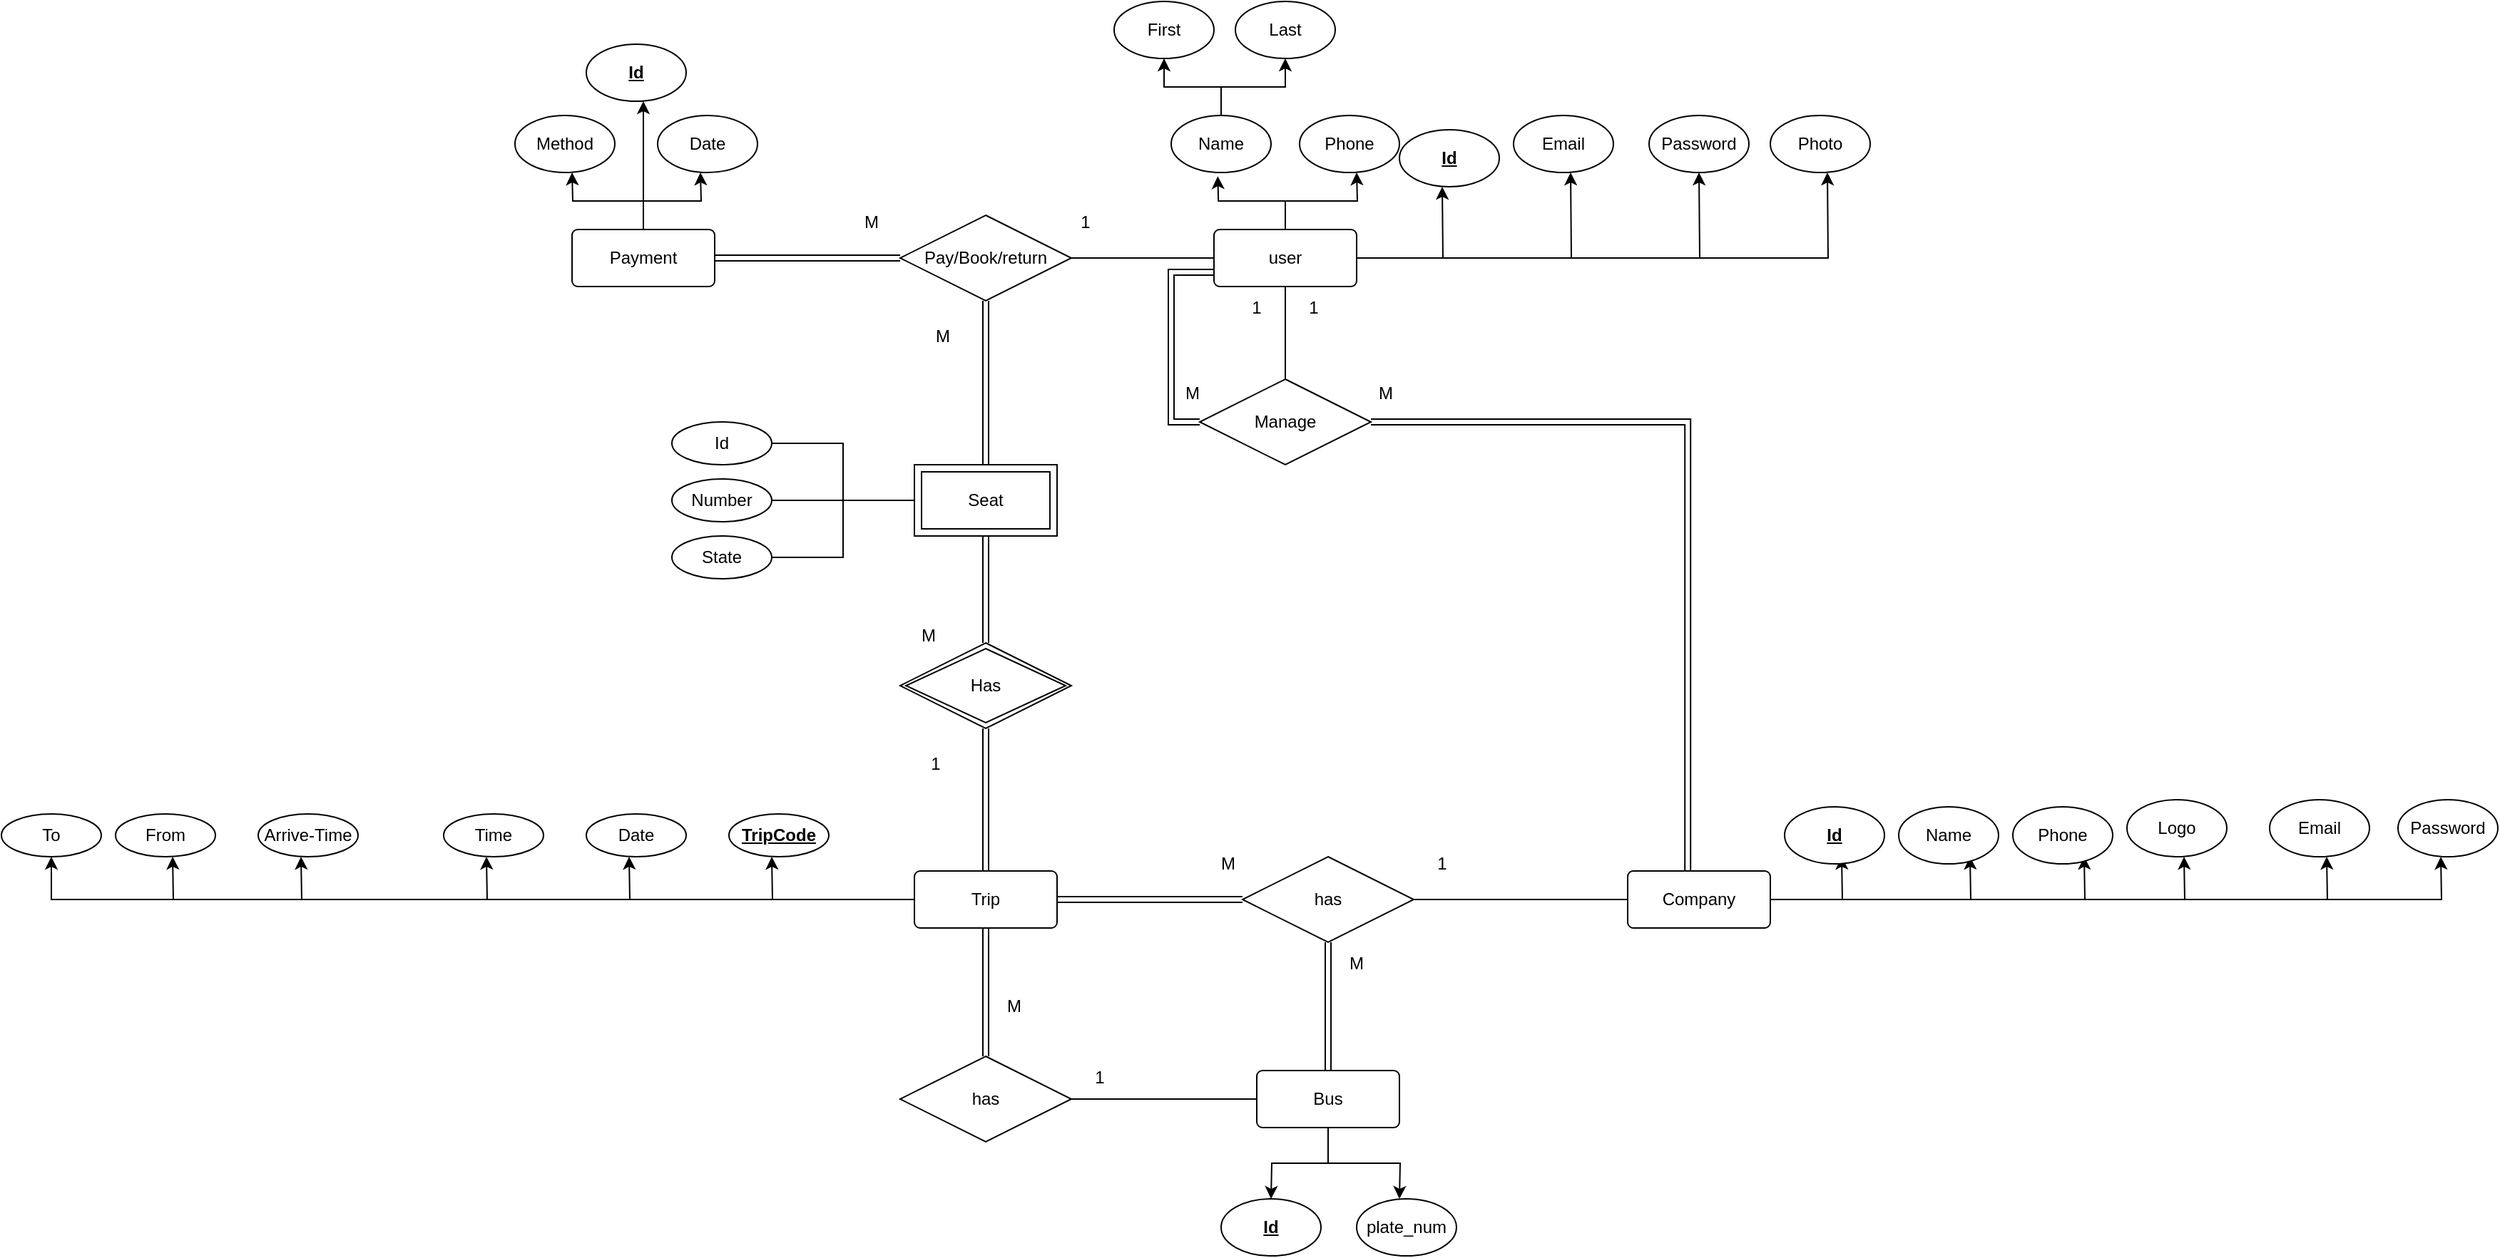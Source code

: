 <mxfile version="24.7.17">
  <diagram name="Page-1" id="MQ398dfTNf59D3E3QrM_">
    <mxGraphModel dx="1963" dy="512" grid="1" gridSize="10" guides="1" tooltips="1" connect="1" arrows="1" fold="1" page="1" pageScale="1" pageWidth="1100" pageHeight="1700" math="0" shadow="0">
      <root>
        <mxCell id="0" />
        <mxCell id="1" parent="0" />
        <mxCell id="6NEX0aoYP6lm-0NFqWW4-21" style="edgeStyle=orthogonalEdgeStyle;rounded=0;orthogonalLoop=1;jettySize=auto;html=1;entryX=1;entryY=0.5;entryDx=0;entryDy=0;endArrow=none;endFill=0;" parent="1" source="6NEX0aoYP6lm-0NFqWW4-20" target="6NEX0aoYP6lm-0NFqWW4-22" edge="1">
          <mxGeometry relative="1" as="geometry">
            <mxPoint x="630" y="470" as="targetPoint" />
          </mxGeometry>
        </mxCell>
        <mxCell id="6NEX0aoYP6lm-0NFqWW4-104" style="edgeStyle=orthogonalEdgeStyle;rounded=0;jumpStyle=none;orthogonalLoop=1;jettySize=auto;html=1;entryX=0.408;entryY=1.065;entryDx=0;entryDy=0;entryPerimeter=0;" parent="1" source="6NEX0aoYP6lm-0NFqWW4-20" edge="1">
          <mxGeometry relative="1" as="geometry">
            <mxPoint x="742.64" y="412.6" as="targetPoint" />
          </mxGeometry>
        </mxCell>
        <mxCell id="6NEX0aoYP6lm-0NFqWW4-111" style="edgeStyle=orthogonalEdgeStyle;rounded=0;jumpStyle=none;orthogonalLoop=1;jettySize=auto;html=1;" parent="1" source="6NEX0aoYP6lm-0NFqWW4-20" edge="1">
          <mxGeometry relative="1" as="geometry">
            <mxPoint x="840" y="410" as="targetPoint" />
          </mxGeometry>
        </mxCell>
        <mxCell id="6NEX0aoYP6lm-0NFqWW4-115" style="edgeStyle=orthogonalEdgeStyle;rounded=0;jumpStyle=none;orthogonalLoop=1;jettySize=auto;html=1;" parent="1" source="6NEX0aoYP6lm-0NFqWW4-20" edge="1">
          <mxGeometry relative="1" as="geometry">
            <mxPoint x="900" y="420" as="targetPoint" />
          </mxGeometry>
        </mxCell>
        <mxCell id="6NEX0aoYP6lm-0NFqWW4-122" style="edgeStyle=orthogonalEdgeStyle;rounded=0;jumpStyle=none;orthogonalLoop=1;jettySize=auto;html=1;" parent="1" source="6NEX0aoYP6lm-0NFqWW4-20" edge="1">
          <mxGeometry relative="1" as="geometry">
            <mxPoint x="990" y="410" as="targetPoint" />
          </mxGeometry>
        </mxCell>
        <mxCell id="6NEX0aoYP6lm-0NFqWW4-124" style="edgeStyle=orthogonalEdgeStyle;rounded=0;jumpStyle=none;orthogonalLoop=1;jettySize=auto;html=1;" parent="1" source="6NEX0aoYP6lm-0NFqWW4-20" edge="1">
          <mxGeometry relative="1" as="geometry">
            <mxPoint x="1080" y="410" as="targetPoint" />
          </mxGeometry>
        </mxCell>
        <mxCell id="6NEX0aoYP6lm-0NFqWW4-126" style="edgeStyle=orthogonalEdgeStyle;rounded=0;jumpStyle=none;orthogonalLoop=1;jettySize=auto;html=1;" parent="1" source="6NEX0aoYP6lm-0NFqWW4-20" edge="1">
          <mxGeometry relative="1" as="geometry">
            <mxPoint x="1170" y="410" as="targetPoint" />
          </mxGeometry>
        </mxCell>
        <mxCell id="6NEX0aoYP6lm-0NFqWW4-221" style="edgeStyle=orthogonalEdgeStyle;rounded=0;jumpStyle=none;orthogonalLoop=1;jettySize=auto;html=1;endArrow=none;endFill=0;entryX=0.5;entryY=0;entryDx=0;entryDy=0;" parent="1" source="6NEX0aoYP6lm-0NFqWW4-20" target="6NEX0aoYP6lm-0NFqWW4-222" edge="1">
          <mxGeometry relative="1" as="geometry">
            <mxPoint x="790" y="550" as="targetPoint" />
          </mxGeometry>
        </mxCell>
        <mxCell id="6NEX0aoYP6lm-0NFqWW4-20" value="user" style="rounded=1;arcSize=10;whiteSpace=wrap;html=1;align=center;" parent="1" vertex="1">
          <mxGeometry x="740" y="450" width="100" height="40" as="geometry" />
        </mxCell>
        <mxCell id="6NEX0aoYP6lm-0NFqWW4-23" style="edgeStyle=orthogonalEdgeStyle;rounded=0;orthogonalLoop=1;jettySize=auto;html=1;endArrow=none;endFill=0;shape=link;" parent="1" source="6NEX0aoYP6lm-0NFqWW4-22" edge="1">
          <mxGeometry relative="1" as="geometry">
            <mxPoint x="390" y="470" as="targetPoint" />
          </mxGeometry>
        </mxCell>
        <mxCell id="6NEX0aoYP6lm-0NFqWW4-25" style="edgeStyle=orthogonalEdgeStyle;rounded=0;orthogonalLoop=1;jettySize=auto;html=1;endArrow=none;endFill=0;shape=link;entryX=0.5;entryY=0;entryDx=0;entryDy=0;" parent="1" source="6NEX0aoYP6lm-0NFqWW4-22" target="6NEX0aoYP6lm-0NFqWW4-206" edge="1">
          <mxGeometry relative="1" as="geometry">
            <mxPoint x="580" y="595" as="targetPoint" />
          </mxGeometry>
        </mxCell>
        <mxCell id="6NEX0aoYP6lm-0NFqWW4-22" value="Pay/Book/return" style="rhombus;whiteSpace=wrap;html=1;" parent="1" vertex="1">
          <mxGeometry x="520" y="440" width="120" height="60" as="geometry" />
        </mxCell>
        <mxCell id="6NEX0aoYP6lm-0NFqWW4-130" style="edgeStyle=orthogonalEdgeStyle;rounded=0;jumpStyle=none;orthogonalLoop=1;jettySize=auto;html=1;" parent="1" source="6NEX0aoYP6lm-0NFqWW4-24" edge="1">
          <mxGeometry relative="1" as="geometry">
            <mxPoint x="290" y="410" as="targetPoint" />
          </mxGeometry>
        </mxCell>
        <mxCell id="6NEX0aoYP6lm-0NFqWW4-131" style="edgeStyle=orthogonalEdgeStyle;rounded=0;jumpStyle=none;orthogonalLoop=1;jettySize=auto;html=1;" parent="1" source="6NEX0aoYP6lm-0NFqWW4-24" edge="1">
          <mxGeometry relative="1" as="geometry">
            <mxPoint x="380" y="410" as="targetPoint" />
          </mxGeometry>
        </mxCell>
        <mxCell id="6NEX0aoYP6lm-0NFqWW4-132" style="edgeStyle=orthogonalEdgeStyle;rounded=0;jumpStyle=none;orthogonalLoop=1;jettySize=auto;html=1;" parent="1" edge="1">
          <mxGeometry relative="1" as="geometry">
            <mxPoint x="340" y="360" as="targetPoint" />
            <mxPoint x="340" y="430" as="sourcePoint" />
          </mxGeometry>
        </mxCell>
        <mxCell id="6NEX0aoYP6lm-0NFqWW4-24" value="Payment" style="rounded=1;arcSize=10;whiteSpace=wrap;html=1;align=center;" parent="1" vertex="1">
          <mxGeometry x="290" y="450" width="100" height="40" as="geometry" />
        </mxCell>
        <mxCell id="6NEX0aoYP6lm-0NFqWW4-102" style="edgeStyle=orthogonalEdgeStyle;rounded=0;jumpStyle=none;orthogonalLoop=1;jettySize=auto;html=1;entryX=0.5;entryY=1;entryDx=0;entryDy=0;endArrow=none;endFill=0;shape=link;" parent="1" edge="1">
          <mxGeometry relative="1" as="geometry">
            <mxPoint x="580" y="740" as="sourcePoint" />
            <mxPoint x="580" y="645" as="targetPoint" />
          </mxGeometry>
        </mxCell>
        <mxCell id="6NEX0aoYP6lm-0NFqWW4-101" style="edgeStyle=orthogonalEdgeStyle;rounded=0;jumpStyle=none;orthogonalLoop=1;jettySize=auto;html=1;entryX=0.5;entryY=1;entryDx=0;entryDy=0;endArrow=none;endFill=0;shape=link;" parent="1" source="6NEX0aoYP6lm-0NFqWW4-32" edge="1">
          <mxGeometry relative="1" as="geometry">
            <mxPoint x="580" y="800" as="targetPoint" />
          </mxGeometry>
        </mxCell>
        <mxCell id="6NEX0aoYP6lm-0NFqWW4-153" style="edgeStyle=orthogonalEdgeStyle;rounded=0;jumpStyle=none;orthogonalLoop=1;jettySize=auto;html=1;" parent="1" source="6NEX0aoYP6lm-0NFqWW4-32" edge="1">
          <mxGeometry relative="1" as="geometry">
            <mxPoint x="430" y="890" as="targetPoint" />
          </mxGeometry>
        </mxCell>
        <mxCell id="6NEX0aoYP6lm-0NFqWW4-154" style="edgeStyle=orthogonalEdgeStyle;rounded=0;jumpStyle=none;orthogonalLoop=1;jettySize=auto;html=1;" parent="1" source="6NEX0aoYP6lm-0NFqWW4-32" edge="1">
          <mxGeometry relative="1" as="geometry">
            <mxPoint x="330" y="890" as="targetPoint" />
          </mxGeometry>
        </mxCell>
        <mxCell id="6NEX0aoYP6lm-0NFqWW4-155" style="edgeStyle=orthogonalEdgeStyle;rounded=0;jumpStyle=none;orthogonalLoop=1;jettySize=auto;html=1;" parent="1" source="6NEX0aoYP6lm-0NFqWW4-32" edge="1">
          <mxGeometry relative="1" as="geometry">
            <mxPoint x="230" y="890" as="targetPoint" />
          </mxGeometry>
        </mxCell>
        <mxCell id="6NEX0aoYP6lm-0NFqWW4-156" style="edgeStyle=orthogonalEdgeStyle;rounded=0;jumpStyle=none;orthogonalLoop=1;jettySize=auto;html=1;" parent="1" source="6NEX0aoYP6lm-0NFqWW4-32" edge="1">
          <mxGeometry relative="1" as="geometry">
            <mxPoint x="100" y="890" as="targetPoint" />
          </mxGeometry>
        </mxCell>
        <mxCell id="PSa6jRdPlmViQkSead_B-1" style="edgeStyle=orthogonalEdgeStyle;rounded=0;orthogonalLoop=1;jettySize=auto;html=1;" edge="1" parent="1" source="6NEX0aoYP6lm-0NFqWW4-32">
          <mxGeometry relative="1" as="geometry">
            <mxPoint x="10.0" y="890" as="targetPoint" />
          </mxGeometry>
        </mxCell>
        <mxCell id="PSa6jRdPlmViQkSead_B-2" style="edgeStyle=orthogonalEdgeStyle;rounded=0;orthogonalLoop=1;jettySize=auto;html=1;" edge="1" parent="1" source="6NEX0aoYP6lm-0NFqWW4-32" target="6NEX0aoYP6lm-0NFqWW4-150">
          <mxGeometry relative="1" as="geometry" />
        </mxCell>
        <mxCell id="6NEX0aoYP6lm-0NFqWW4-32" value="Trip" style="rounded=1;arcSize=10;whiteSpace=wrap;html=1;align=center;" parent="1" vertex="1">
          <mxGeometry x="530" y="900" width="100" height="40" as="geometry" />
        </mxCell>
        <mxCell id="6NEX0aoYP6lm-0NFqWW4-99" style="edgeStyle=orthogonalEdgeStyle;rounded=0;jumpStyle=none;orthogonalLoop=1;jettySize=auto;html=1;entryX=1;entryY=0.5;entryDx=0;entryDy=0;endArrow=none;endFill=0;shape=link;" parent="1" source="6NEX0aoYP6lm-0NFqWW4-71" target="6NEX0aoYP6lm-0NFqWW4-32" edge="1">
          <mxGeometry relative="1" as="geometry" />
        </mxCell>
        <mxCell id="PQeOe0hqCzcliAoFy8cA-1" style="edgeStyle=orthogonalEdgeStyle;rounded=0;orthogonalLoop=1;jettySize=auto;html=1;shape=link;" parent="1" source="6NEX0aoYP6lm-0NFqWW4-71" edge="1">
          <mxGeometry relative="1" as="geometry">
            <mxPoint x="820" y="1040" as="targetPoint" />
          </mxGeometry>
        </mxCell>
        <mxCell id="6NEX0aoYP6lm-0NFqWW4-71" value="has" style="rhombus;whiteSpace=wrap;html=1;" parent="1" vertex="1">
          <mxGeometry x="760" y="890" width="120" height="60" as="geometry" />
        </mxCell>
        <mxCell id="6NEX0aoYP6lm-0NFqWW4-100" style="edgeStyle=orthogonalEdgeStyle;rounded=0;jumpStyle=none;orthogonalLoop=1;jettySize=auto;html=1;entryX=1;entryY=0.5;entryDx=0;entryDy=0;endArrow=none;endFill=0;" parent="1" source="6NEX0aoYP6lm-0NFqWW4-73" target="6NEX0aoYP6lm-0NFqWW4-71" edge="1">
          <mxGeometry relative="1" as="geometry" />
        </mxCell>
        <mxCell id="6NEX0aoYP6lm-0NFqWW4-163" style="edgeStyle=orthogonalEdgeStyle;rounded=0;jumpStyle=none;orthogonalLoop=1;jettySize=auto;html=1;" parent="1" source="6NEX0aoYP6lm-0NFqWW4-73" edge="1">
          <mxGeometry relative="1" as="geometry">
            <mxPoint x="1270" y="890" as="targetPoint" />
          </mxGeometry>
        </mxCell>
        <mxCell id="6NEX0aoYP6lm-0NFqWW4-164" style="edgeStyle=orthogonalEdgeStyle;rounded=0;jumpStyle=none;orthogonalLoop=1;jettySize=auto;html=1;" parent="1" source="6NEX0aoYP6lm-0NFqWW4-73" edge="1">
          <mxGeometry relative="1" as="geometry">
            <mxPoint x="1350" y="890" as="targetPoint" />
          </mxGeometry>
        </mxCell>
        <mxCell id="6NEX0aoYP6lm-0NFqWW4-165" style="edgeStyle=orthogonalEdgeStyle;rounded=0;jumpStyle=none;orthogonalLoop=1;jettySize=auto;html=1;" parent="1" source="6NEX0aoYP6lm-0NFqWW4-73" edge="1">
          <mxGeometry relative="1" as="geometry">
            <mxPoint x="1420" y="890" as="targetPoint" />
          </mxGeometry>
        </mxCell>
        <mxCell id="6NEX0aoYP6lm-0NFqWW4-169" style="edgeStyle=orthogonalEdgeStyle;rounded=0;jumpStyle=none;orthogonalLoop=1;jettySize=auto;html=1;" parent="1" source="6NEX0aoYP6lm-0NFqWW4-73" edge="1">
          <mxGeometry relative="1" as="geometry">
            <mxPoint x="1520" y="890" as="targetPoint" />
          </mxGeometry>
        </mxCell>
        <mxCell id="6NEX0aoYP6lm-0NFqWW4-171" style="edgeStyle=orthogonalEdgeStyle;rounded=0;jumpStyle=none;orthogonalLoop=1;jettySize=auto;html=1;" parent="1" source="6NEX0aoYP6lm-0NFqWW4-73" edge="1">
          <mxGeometry relative="1" as="geometry">
            <mxPoint x="1600" y="890" as="targetPoint" />
          </mxGeometry>
        </mxCell>
        <mxCell id="PSa6jRdPlmViQkSead_B-16" style="edgeStyle=orthogonalEdgeStyle;rounded=0;orthogonalLoop=1;jettySize=auto;html=1;" edge="1" parent="1" source="6NEX0aoYP6lm-0NFqWW4-73">
          <mxGeometry relative="1" as="geometry">
            <mxPoint x="1180" y="890" as="targetPoint" />
          </mxGeometry>
        </mxCell>
        <mxCell id="6NEX0aoYP6lm-0NFqWW4-73" value="Company" style="rounded=1;arcSize=10;whiteSpace=wrap;html=1;align=center;" parent="1" vertex="1">
          <mxGeometry x="1030" y="900" width="100" height="40" as="geometry" />
        </mxCell>
        <mxCell id="6NEX0aoYP6lm-0NFqWW4-128" value="Method" style="ellipse;whiteSpace=wrap;html=1;" parent="1" vertex="1">
          <mxGeometry x="250" y="370" width="70" height="40" as="geometry" />
        </mxCell>
        <mxCell id="6NEX0aoYP6lm-0NFqWW4-129" value="Date" style="ellipse;whiteSpace=wrap;html=1;" parent="1" vertex="1">
          <mxGeometry x="350" y="370" width="70" height="40" as="geometry" />
        </mxCell>
        <mxCell id="6NEX0aoYP6lm-0NFqWW4-133" value="&lt;b&gt;&lt;u&gt;Id&lt;/u&gt;&lt;/b&gt;" style="ellipse;whiteSpace=wrap;html=1;" parent="1" vertex="1">
          <mxGeometry x="300" y="320" width="70" height="40" as="geometry" />
        </mxCell>
        <mxCell id="6NEX0aoYP6lm-0NFqWW4-139" value="Number" style="ellipse;whiteSpace=wrap;html=1;" parent="1" vertex="1">
          <mxGeometry x="360" y="625" width="70" height="30" as="geometry" />
        </mxCell>
        <mxCell id="6NEX0aoYP6lm-0NFqWW4-140" value="State" style="ellipse;whiteSpace=wrap;html=1;" parent="1" vertex="1">
          <mxGeometry x="360" y="665" width="70" height="30" as="geometry" />
        </mxCell>
        <mxCell id="6NEX0aoYP6lm-0NFqWW4-144" value="Id" style="ellipse;whiteSpace=wrap;html=1;" parent="1" vertex="1">
          <mxGeometry x="360" y="585" width="70" height="30" as="geometry" />
        </mxCell>
        <mxCell id="6NEX0aoYP6lm-0NFqWW4-149" value="From" style="ellipse;whiteSpace=wrap;html=1;" parent="1" vertex="1">
          <mxGeometry x="-30" y="860" width="70" height="30" as="geometry" />
        </mxCell>
        <mxCell id="6NEX0aoYP6lm-0NFqWW4-150" value="To" style="ellipse;whiteSpace=wrap;html=1;" parent="1" vertex="1">
          <mxGeometry x="-110" y="860" width="70" height="30" as="geometry" />
        </mxCell>
        <mxCell id="6NEX0aoYP6lm-0NFqWW4-158" value="&lt;b&gt;&lt;u&gt;TripCode&lt;/u&gt;&lt;/b&gt;" style="ellipse;whiteSpace=wrap;html=1;" parent="1" vertex="1">
          <mxGeometry x="400" y="860" width="70" height="30" as="geometry" />
        </mxCell>
        <mxCell id="6NEX0aoYP6lm-0NFqWW4-159" value="Date" style="ellipse;whiteSpace=wrap;html=1;" parent="1" vertex="1">
          <mxGeometry x="300" y="860" width="70" height="30" as="geometry" />
        </mxCell>
        <mxCell id="6NEX0aoYP6lm-0NFqWW4-160" value="Time" style="ellipse;whiteSpace=wrap;html=1;" parent="1" vertex="1">
          <mxGeometry x="200" y="860" width="70" height="30" as="geometry" />
        </mxCell>
        <mxCell id="6NEX0aoYP6lm-0NFqWW4-161" value="Arrive-Time" style="ellipse;whiteSpace=wrap;html=1;" parent="1" vertex="1">
          <mxGeometry x="70" y="860" width="70" height="30" as="geometry" />
        </mxCell>
        <mxCell id="6NEX0aoYP6lm-0NFqWW4-166" value="Name" style="ellipse;whiteSpace=wrap;html=1;" parent="1" vertex="1">
          <mxGeometry x="1220" y="855" width="70" height="40" as="geometry" />
        </mxCell>
        <mxCell id="6NEX0aoYP6lm-0NFqWW4-167" value="Phone" style="ellipse;whiteSpace=wrap;html=1;" parent="1" vertex="1">
          <mxGeometry x="1300" y="855" width="70" height="40" as="geometry" />
        </mxCell>
        <mxCell id="6NEX0aoYP6lm-0NFqWW4-168" value="Logo" style="ellipse;whiteSpace=wrap;html=1;" parent="1" vertex="1">
          <mxGeometry x="1380" y="850" width="70" height="40" as="geometry" />
        </mxCell>
        <mxCell id="6NEX0aoYP6lm-0NFqWW4-170" value="Email" style="ellipse;whiteSpace=wrap;html=1;" parent="1" vertex="1">
          <mxGeometry x="1480" y="850" width="70" height="40" as="geometry" />
        </mxCell>
        <mxCell id="6NEX0aoYP6lm-0NFqWW4-172" value="Password" style="ellipse;whiteSpace=wrap;html=1;" parent="1" vertex="1">
          <mxGeometry x="1570" y="850" width="70" height="40" as="geometry" />
        </mxCell>
        <mxCell id="6NEX0aoYP6lm-0NFqWW4-173" value="1" style="text;html=1;strokeColor=none;fillColor=none;align=center;verticalAlign=middle;whiteSpace=wrap;rounded=0;" parent="1" vertex="1">
          <mxGeometry x="620" y="430" width="60" height="30" as="geometry" />
        </mxCell>
        <mxCell id="6NEX0aoYP6lm-0NFqWW4-174" value="M" style="text;html=1;strokeColor=none;fillColor=none;align=center;verticalAlign=middle;whiteSpace=wrap;rounded=0;" parent="1" vertex="1">
          <mxGeometry x="470" y="430" width="60" height="30" as="geometry" />
        </mxCell>
        <mxCell id="6NEX0aoYP6lm-0NFqWW4-175" value="M" style="text;html=1;strokeColor=none;fillColor=none;align=center;verticalAlign=middle;whiteSpace=wrap;rounded=0;" parent="1" vertex="1">
          <mxGeometry x="520" y="510" width="60" height="30" as="geometry" />
        </mxCell>
        <mxCell id="6NEX0aoYP6lm-0NFqWW4-176" value="1" style="text;html=1;strokeColor=none;fillColor=none;align=center;verticalAlign=middle;whiteSpace=wrap;rounded=0;" parent="1" vertex="1">
          <mxGeometry x="515" y="810" width="60" height="30" as="geometry" />
        </mxCell>
        <mxCell id="6NEX0aoYP6lm-0NFqWW4-177" value="M" style="text;html=1;strokeColor=none;fillColor=none;align=center;verticalAlign=middle;whiteSpace=wrap;rounded=0;" parent="1" vertex="1">
          <mxGeometry x="510" y="720" width="60" height="30" as="geometry" />
        </mxCell>
        <mxCell id="6NEX0aoYP6lm-0NFqWW4-178" value="1" style="text;html=1;strokeColor=none;fillColor=none;align=center;verticalAlign=middle;whiteSpace=wrap;rounded=0;" parent="1" vertex="1">
          <mxGeometry x="870" y="880" width="60" height="30" as="geometry" />
        </mxCell>
        <mxCell id="6NEX0aoYP6lm-0NFqWW4-179" value="M" style="text;html=1;strokeColor=none;fillColor=none;align=center;verticalAlign=middle;whiteSpace=wrap;rounded=0;" parent="1" vertex="1">
          <mxGeometry x="720" y="880" width="60" height="30" as="geometry" />
        </mxCell>
        <mxCell id="6NEX0aoYP6lm-0NFqWW4-181" value="&lt;b&gt;&lt;u&gt;Id&lt;/u&gt;&lt;/b&gt;" style="ellipse;whiteSpace=wrap;html=1;" parent="1" vertex="1">
          <mxGeometry x="1140" y="855" width="70" height="40" as="geometry" />
        </mxCell>
        <mxCell id="6NEX0aoYP6lm-0NFqWW4-207" style="edgeStyle=orthogonalEdgeStyle;rounded=0;jumpStyle=none;orthogonalLoop=1;jettySize=auto;html=1;entryX=1;entryY=0.5;entryDx=0;entryDy=0;endArrow=none;endFill=0;" parent="1" source="6NEX0aoYP6lm-0NFqWW4-206" target="6NEX0aoYP6lm-0NFqWW4-144" edge="1">
          <mxGeometry relative="1" as="geometry" />
        </mxCell>
        <mxCell id="6NEX0aoYP6lm-0NFqWW4-208" style="edgeStyle=orthogonalEdgeStyle;rounded=0;jumpStyle=none;orthogonalLoop=1;jettySize=auto;html=1;entryX=1;entryY=0.5;entryDx=0;entryDy=0;endArrow=none;endFill=0;" parent="1" source="6NEX0aoYP6lm-0NFqWW4-206" target="6NEX0aoYP6lm-0NFqWW4-139" edge="1">
          <mxGeometry relative="1" as="geometry" />
        </mxCell>
        <mxCell id="6NEX0aoYP6lm-0NFqWW4-209" style="edgeStyle=orthogonalEdgeStyle;rounded=0;jumpStyle=none;orthogonalLoop=1;jettySize=auto;html=1;endArrow=none;endFill=0;" parent="1" source="6NEX0aoYP6lm-0NFqWW4-206" target="6NEX0aoYP6lm-0NFqWW4-140" edge="1">
          <mxGeometry relative="1" as="geometry" />
        </mxCell>
        <mxCell id="6NEX0aoYP6lm-0NFqWW4-206" value="Seat" style="shape=ext;margin=3;double=1;whiteSpace=wrap;html=1;align=center;fillStyle=auto;" parent="1" vertex="1">
          <mxGeometry x="530" y="615" width="100" height="50" as="geometry" />
        </mxCell>
        <mxCell id="6NEX0aoYP6lm-0NFqWW4-210" value="Has" style="shape=rhombus;double=1;perimeter=rhombusPerimeter;whiteSpace=wrap;html=1;align=center;fillStyle=auto;" parent="1" vertex="1">
          <mxGeometry x="520" y="740" width="120" height="60" as="geometry" />
        </mxCell>
        <mxCell id="6NEX0aoYP6lm-0NFqWW4-211" value="First" style="ellipse;whiteSpace=wrap;html=1;" parent="1" vertex="1">
          <mxGeometry x="670" y="290" width="70" height="40" as="geometry" />
        </mxCell>
        <mxCell id="6NEX0aoYP6lm-0NFqWW4-212" value="Last" style="ellipse;whiteSpace=wrap;html=1;" parent="1" vertex="1">
          <mxGeometry x="755" y="290" width="70" height="40" as="geometry" />
        </mxCell>
        <mxCell id="6NEX0aoYP6lm-0NFqWW4-213" value="Phone" style="ellipse;whiteSpace=wrap;html=1;" parent="1" vertex="1">
          <mxGeometry x="800" y="370" width="70" height="40" as="geometry" />
        </mxCell>
        <mxCell id="6NEX0aoYP6lm-0NFqWW4-214" style="edgeStyle=orthogonalEdgeStyle;rounded=0;jumpStyle=none;orthogonalLoop=1;jettySize=auto;html=1;entryX=0.5;entryY=1;entryDx=0;entryDy=0;" parent="1" source="6NEX0aoYP6lm-0NFqWW4-216" target="6NEX0aoYP6lm-0NFqWW4-211" edge="1">
          <mxGeometry relative="1" as="geometry" />
        </mxCell>
        <mxCell id="6NEX0aoYP6lm-0NFqWW4-215" style="edgeStyle=orthogonalEdgeStyle;rounded=0;jumpStyle=none;orthogonalLoop=1;jettySize=auto;html=1;entryX=0.5;entryY=1;entryDx=0;entryDy=0;" parent="1" source="6NEX0aoYP6lm-0NFqWW4-216" target="6NEX0aoYP6lm-0NFqWW4-212" edge="1">
          <mxGeometry relative="1" as="geometry" />
        </mxCell>
        <mxCell id="6NEX0aoYP6lm-0NFqWW4-216" value="Name" style="ellipse;whiteSpace=wrap;html=1;" parent="1" vertex="1">
          <mxGeometry x="710" y="370" width="70" height="40" as="geometry" />
        </mxCell>
        <mxCell id="6NEX0aoYP6lm-0NFqWW4-217" value="&lt;b&gt;&lt;u&gt;Id&lt;/u&gt;&lt;/b&gt;" style="ellipse;whiteSpace=wrap;html=1;" parent="1" vertex="1">
          <mxGeometry x="870" y="380" width="70" height="40" as="geometry" />
        </mxCell>
        <mxCell id="6NEX0aoYP6lm-0NFqWW4-218" value="Email" style="ellipse;whiteSpace=wrap;html=1;" parent="1" vertex="1">
          <mxGeometry x="950" y="370" width="70" height="40" as="geometry" />
        </mxCell>
        <mxCell id="6NEX0aoYP6lm-0NFqWW4-219" value="Password" style="ellipse;whiteSpace=wrap;html=1;" parent="1" vertex="1">
          <mxGeometry x="1045" y="370" width="70" height="40" as="geometry" />
        </mxCell>
        <mxCell id="6NEX0aoYP6lm-0NFqWW4-220" value="Photo" style="ellipse;whiteSpace=wrap;html=1;" parent="1" vertex="1">
          <mxGeometry x="1130" y="370" width="70" height="40" as="geometry" />
        </mxCell>
        <mxCell id="6NEX0aoYP6lm-0NFqWW4-223" style="edgeStyle=orthogonalEdgeStyle;rounded=0;jumpStyle=none;orthogonalLoop=1;jettySize=auto;html=1;exitX=0;exitY=0.5;exitDx=0;exitDy=0;entryX=0;entryY=0.75;entryDx=0;entryDy=0;endArrow=none;endFill=0;shape=link;" parent="1" source="6NEX0aoYP6lm-0NFqWW4-222" target="6NEX0aoYP6lm-0NFqWW4-20" edge="1">
          <mxGeometry relative="1" as="geometry" />
        </mxCell>
        <mxCell id="6NEX0aoYP6lm-0NFqWW4-224" style="edgeStyle=orthogonalEdgeStyle;rounded=0;jumpStyle=none;orthogonalLoop=1;jettySize=auto;html=1;entryX=0.421;entryY=-0.003;entryDx=0;entryDy=0;endArrow=none;endFill=0;shape=link;entryPerimeter=0;" parent="1" source="6NEX0aoYP6lm-0NFqWW4-222" target="6NEX0aoYP6lm-0NFqWW4-73" edge="1">
          <mxGeometry relative="1" as="geometry" />
        </mxCell>
        <mxCell id="6NEX0aoYP6lm-0NFqWW4-222" value="Manage" style="rhombus;whiteSpace=wrap;html=1;" parent="1" vertex="1">
          <mxGeometry x="730" y="555" width="120" height="60" as="geometry" />
        </mxCell>
        <mxCell id="6NEX0aoYP6lm-0NFqWW4-227" value="1" style="text;html=1;strokeColor=none;fillColor=none;align=center;verticalAlign=middle;whiteSpace=wrap;rounded=0;" parent="1" vertex="1">
          <mxGeometry x="740" y="490" width="60" height="30" as="geometry" />
        </mxCell>
        <mxCell id="6NEX0aoYP6lm-0NFqWW4-228" value="M" style="text;html=1;strokeColor=none;fillColor=none;align=center;verticalAlign=middle;whiteSpace=wrap;rounded=0;" parent="1" vertex="1">
          <mxGeometry x="695" y="550" width="60" height="30" as="geometry" />
        </mxCell>
        <mxCell id="6NEX0aoYP6lm-0NFqWW4-229" value="M" style="text;html=1;align=center;verticalAlign=middle;resizable=0;points=[];autosize=1;strokeColor=none;fillColor=none;" parent="1" vertex="1">
          <mxGeometry x="845" y="550" width="30" height="30" as="geometry" />
        </mxCell>
        <mxCell id="6NEX0aoYP6lm-0NFqWW4-230" value="1" style="text;html=1;strokeColor=none;fillColor=none;align=center;verticalAlign=middle;whiteSpace=wrap;rounded=0;" parent="1" vertex="1">
          <mxGeometry x="780" y="490" width="60" height="30" as="geometry" />
        </mxCell>
        <mxCell id="PSa6jRdPlmViQkSead_B-3" style="edgeStyle=orthogonalEdgeStyle;rounded=0;orthogonalLoop=1;jettySize=auto;html=1;entryX=1;entryY=0.5;entryDx=0;entryDy=0;endArrow=none;endFill=0;" edge="1" parent="1" source="PQeOe0hqCzcliAoFy8cA-2" target="PSa6jRdPlmViQkSead_B-4">
          <mxGeometry relative="1" as="geometry">
            <mxPoint x="670" y="1060" as="targetPoint" />
          </mxGeometry>
        </mxCell>
        <mxCell id="PSa6jRdPlmViQkSead_B-10" style="edgeStyle=orthogonalEdgeStyle;rounded=0;orthogonalLoop=1;jettySize=auto;html=1;" edge="1" parent="1" source="PQeOe0hqCzcliAoFy8cA-2">
          <mxGeometry relative="1" as="geometry">
            <mxPoint x="780" y="1130" as="targetPoint" />
          </mxGeometry>
        </mxCell>
        <mxCell id="PSa6jRdPlmViQkSead_B-11" style="edgeStyle=orthogonalEdgeStyle;rounded=0;orthogonalLoop=1;jettySize=auto;html=1;" edge="1" parent="1" source="PQeOe0hqCzcliAoFy8cA-2">
          <mxGeometry relative="1" as="geometry">
            <mxPoint x="870" y="1130" as="targetPoint" />
          </mxGeometry>
        </mxCell>
        <mxCell id="PQeOe0hqCzcliAoFy8cA-2" value="Bus" style="rounded=1;arcSize=10;whiteSpace=wrap;html=1;align=center;" parent="1" vertex="1">
          <mxGeometry x="770" y="1040" width="100" height="40" as="geometry" />
        </mxCell>
        <mxCell id="PSa6jRdPlmViQkSead_B-6" style="edgeStyle=orthogonalEdgeStyle;rounded=0;orthogonalLoop=1;jettySize=auto;html=1;entryX=0.5;entryY=1;entryDx=0;entryDy=0;endArrow=none;endFill=0;shape=link;" edge="1" parent="1" source="PSa6jRdPlmViQkSead_B-4" target="6NEX0aoYP6lm-0NFqWW4-32">
          <mxGeometry relative="1" as="geometry" />
        </mxCell>
        <mxCell id="PSa6jRdPlmViQkSead_B-4" value="has" style="rhombus;whiteSpace=wrap;html=1;" vertex="1" parent="1">
          <mxGeometry x="520" y="1030" width="120" height="60" as="geometry" />
        </mxCell>
        <mxCell id="PSa6jRdPlmViQkSead_B-7" value="M" style="text;html=1;strokeColor=none;fillColor=none;align=center;verticalAlign=middle;whiteSpace=wrap;rounded=0;" vertex="1" parent="1">
          <mxGeometry x="810" y="950" width="60" height="30" as="geometry" />
        </mxCell>
        <mxCell id="PSa6jRdPlmViQkSead_B-8" value="1" style="text;html=1;strokeColor=none;fillColor=none;align=center;verticalAlign=middle;whiteSpace=wrap;rounded=0;" vertex="1" parent="1">
          <mxGeometry x="630" y="1030" width="60" height="30" as="geometry" />
        </mxCell>
        <mxCell id="PSa6jRdPlmViQkSead_B-9" value="M" style="text;html=1;strokeColor=none;fillColor=none;align=center;verticalAlign=middle;whiteSpace=wrap;rounded=0;" vertex="1" parent="1">
          <mxGeometry x="570" y="980" width="60" height="30" as="geometry" />
        </mxCell>
        <mxCell id="PSa6jRdPlmViQkSead_B-12" value="&lt;b&gt;&lt;u&gt;Id&lt;/u&gt;&lt;/b&gt;" style="ellipse;whiteSpace=wrap;html=1;" vertex="1" parent="1">
          <mxGeometry x="745" y="1130" width="70" height="40" as="geometry" />
        </mxCell>
        <mxCell id="PSa6jRdPlmViQkSead_B-14" value="plate_num" style="ellipse;whiteSpace=wrap;html=1;" vertex="1" parent="1">
          <mxGeometry x="840" y="1130" width="70" height="40" as="geometry" />
        </mxCell>
      </root>
    </mxGraphModel>
  </diagram>
</mxfile>
